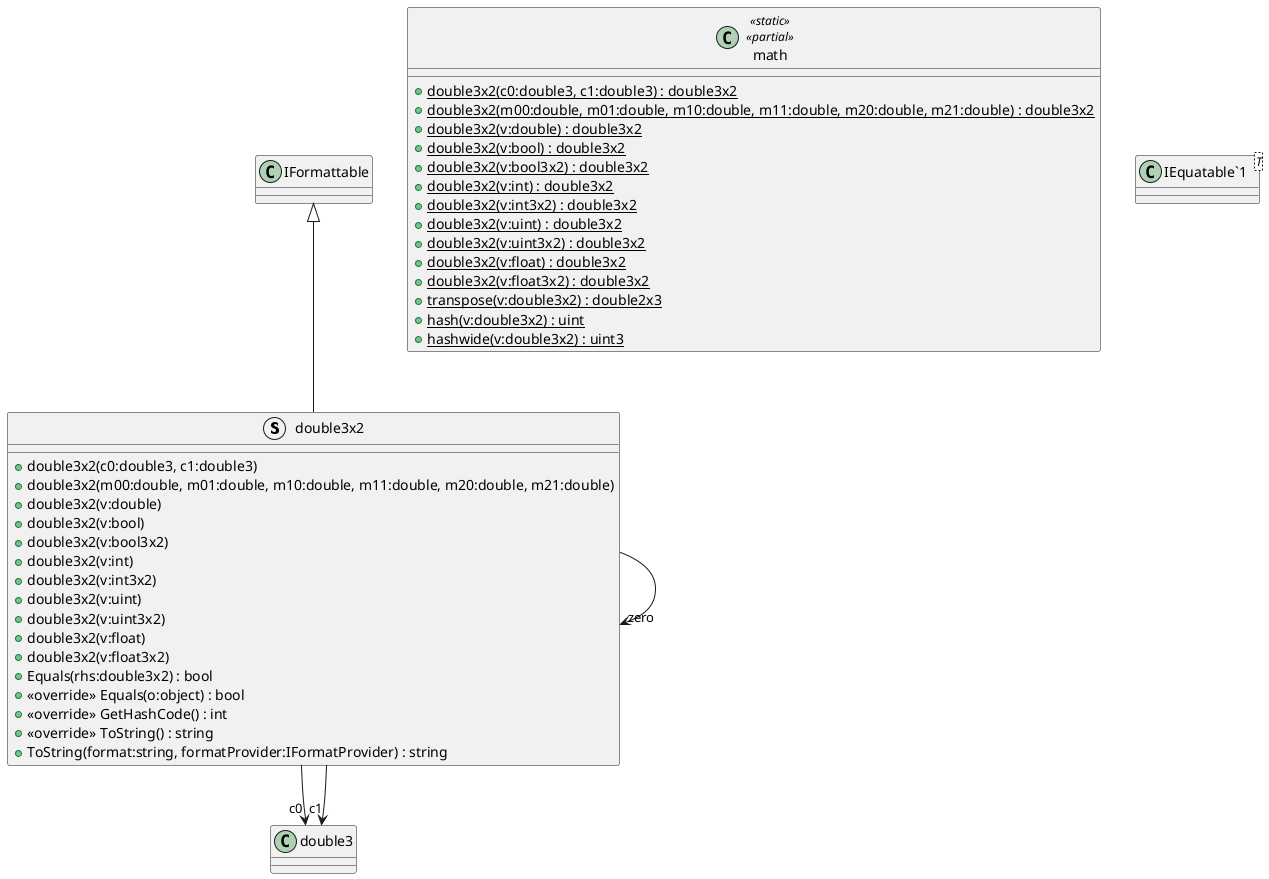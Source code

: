@startuml
struct double3x2 {
    + double3x2(c0:double3, c1:double3)
    + double3x2(m00:double, m01:double, m10:double, m11:double, m20:double, m21:double)
    + double3x2(v:double)
    + double3x2(v:bool)
    + double3x2(v:bool3x2)
    + double3x2(v:int)
    + double3x2(v:int3x2)
    + double3x2(v:uint)
    + double3x2(v:uint3x2)
    + double3x2(v:float)
    + double3x2(v:float3x2)
    + Equals(rhs:double3x2) : bool
    + <<override>> Equals(o:object) : bool
    + <<override>> GetHashCode() : int
    + <<override>> ToString() : string
    + ToString(format:string, formatProvider:IFormatProvider) : string
}
class math <<static>> <<partial>> {
    + {static} double3x2(c0:double3, c1:double3) : double3x2
    + {static} double3x2(m00:double, m01:double, m10:double, m11:double, m20:double, m21:double) : double3x2
    + {static} double3x2(v:double) : double3x2
    + {static} double3x2(v:bool) : double3x2
    + {static} double3x2(v:bool3x2) : double3x2
    + {static} double3x2(v:int) : double3x2
    + {static} double3x2(v:int3x2) : double3x2
    + {static} double3x2(v:uint) : double3x2
    + {static} double3x2(v:uint3x2) : double3x2
    + {static} double3x2(v:float) : double3x2
    + {static} double3x2(v:float3x2) : double3x2
    + {static} transpose(v:double3x2) : double2x3
    + {static} hash(v:double3x2) : uint
    + {static} hashwide(v:double3x2) : uint3
}
class "IEquatable`1"<T> {
}
IFormattable <|-- double3x2
double3x2 --> "c0" double3
double3x2 --> "c1" double3
double3x2 --> "zero" double3x2
@enduml
